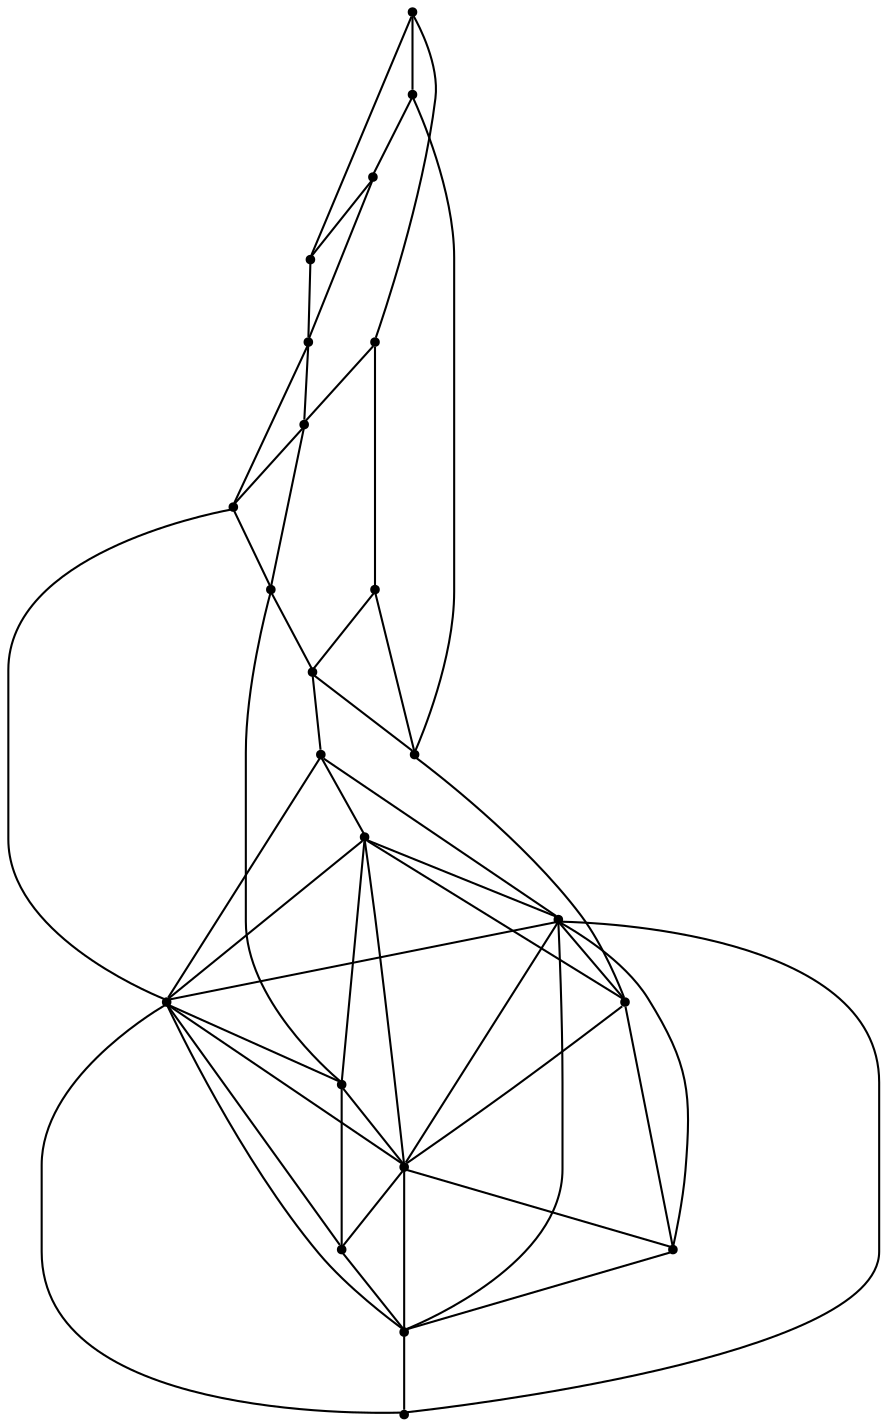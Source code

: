graph {
  node [shape=point,comment="{\"directed\":false,\"doi\":\"10.4230/LIPIcs.GD.2024.19\",\"figure\":\"1\"}"]

  v0 [pos="1579.8909938832167,2615.427049484946"]
  v1 [pos="1857.7434765854657,2476.5340615716304"]
  v2 [pos="1579.8909938832167,2337.6410736583157"]
  v3 [pos="1788.2803241120016,2476.534061571631"]
  v4 [pos="1579.8909938832167,2476.5340615716304"]
  v5 [pos="1649.3541463566808,2407.0875676149735"]
  v6 [pos="1649.3541463566808,2545.9805555282887"]
  v7 [pos="1510.4278414097525,2407.0875676149735"]
  v8 [pos="1371.5015364628243,2476.534061571631"]
  v9 [pos="1510.4278414097525,2545.9805555282887"]
  v10 [pos="1302.0385111809676,2476.5340615716304"]
  v11 [pos="919.9913315664244,2407.087567614973"]
  v12 [pos="919.9913315664244,2476.534061571631"]
  v13 [pos="850.528242688764,2545.9805555282887"]
  v14 [pos="850.528242688764,2476.534061571631"]
  v15 [pos="711.6019377418357,2545.9805555282883"]
  v16 [pos="781.0650902152998,2337.6410736583157"]
  v17 [pos="781.0650902152997,2407.087567614973"]
  v18 [pos="781.0650902152998,2476.534061571631"]
  v19 [pos="711.6019377418357,2476.534061571631"]
  v20 [pos="572.6756963907113,2476.534061571631"]
  v21 [pos="642.1388488641753,2407.0875676149735"]
  v22 [pos="642.1388488641753,2476.5340615716304"]

  v0 -- v2 [id="-1",pos="1579.8909938832167,2615.427049484946 1927.2067244526352,2545.9805555282887 1927.2067244526352,2545.9805555282887 1927.2067244526352,2545.9805555282887 1927.2067244526352,2407.087567614973 1927.2067244526352,2407.087567614973 1927.2067244526352,2407.087567614973 1579.8909938832167,2337.6410736583157 1579.8909938832167,2337.6410736583157 1579.8909938832167,2337.6410736583157"]
  v15 -- v13 [id="-3",pos="711.6019377418357,2545.9805555282883 850.528242688764,2545.9805555282887 850.528242688764,2545.9805555282887 850.528242688764,2545.9805555282887"]
  v13 -- v9 [id="-4",pos="850.528242688764,2545.9805555282887 1510.4278414097525,2545.9805555282887 1510.4278414097525,2545.9805555282887 1510.4278414097525,2545.9805555282887"]
  v9 -- v6 [id="-5",pos="1510.4278414097525,2545.9805555282887 1649.3541463566808,2545.9805555282887 1649.3541463566808,2545.9805555282887 1649.3541463566808,2545.9805555282887"]
  v20 -- v22 [id="-8",pos="572.6756963907113,2476.534061571631 642.1388488641753,2476.5340615716304 642.1388488641753,2476.5340615716304 642.1388488641753,2476.5340615716304"]
  v22 -- v19 [id="-9",pos="642.1388488641753,2476.5340615716304 711.6019377418357,2476.534061571631 711.6019377418357,2476.534061571631 711.6019377418357,2476.534061571631"]
  v19 -- v18 [id="-10",pos="711.6019377418357,2476.534061571631 781.0650902152998,2476.534061571631 781.0650902152998,2476.534061571631 781.0650902152998,2476.534061571631"]
  v18 -- v14 [id="-11",pos="781.0650902152998,2476.534061571631 850.528242688764,2476.534061571631 850.528242688764,2476.534061571631 850.528242688764,2476.534061571631"]
  v14 -- v12 [id="-12",pos="850.528242688764,2476.534061571631 919.9913315664244,2476.534061571631 919.9913315664244,2476.534061571631 919.9913315664244,2476.534061571631"]
  v12 -- v10 [id="-13",pos="919.9913315664244,2476.534061571631 1302.0385111809676,2476.5340615716304 1302.0385111809676,2476.5340615716304 1302.0385111809676,2476.5340615716304"]
  v10 -- v8 [id="-14",pos="1302.0385111809676,2476.5340615716304 1371.5015364628243,2476.534061571631 1371.5015364628243,2476.534061571631 1371.5015364628243,2476.534061571631"]
  v8 -- v4 [id="-15",pos="1371.5015364628243,2476.534061571631 1579.8909938832167,2476.5340615716304 1579.8909938832167,2476.5340615716304 1579.8909938832167,2476.5340615716304"]
  v4 -- v3 [id="-16",pos="1579.8909938832167,2476.5340615716304 1788.2803241120016,2476.534061571631 1788.2803241120016,2476.534061571631 1788.2803241120016,2476.534061571631"]
  v3 -- v1 [id="-17",pos="1788.2803241120016,2476.534061571631 1857.7434765854657,2476.5340615716304 1857.7434765854657,2476.5340615716304 1857.7434765854657,2476.5340615716304"]
  v21 -- v17 [id="-20",pos="642.1388488641753,2407.0875676149735 781.0650902152997,2407.087567614973 781.0650902152997,2407.087567614973 781.0650902152997,2407.087567614973"]
  v17 -- v11 [id="-21",pos="781.0650902152997,2407.087567614973 919.9913315664244,2407.087567614973 919.9913315664244,2407.087567614973 919.9913315664244,2407.087567614973"]
  v11 -- v7 [id="-22",pos="919.9913315664244,2407.087567614973 1510.4278414097525,2407.0875676149735 1510.4278414097525,2407.0875676149735 1510.4278414097525,2407.0875676149735"]
  v7 -- v5 [id="-23",pos="1510.4278414097525,2407.0875676149735 1649.3541463566808,2407.0875676149735 1649.3541463566808,2407.0875676149735 1649.3541463566808,2407.0875676149735"]
  v16 -- v2 [id="-26",pos="781.0650902152998,2337.6410736583157 1579.8909938832167,2337.6410736583157 1579.8909938832167,2337.6410736583157 1579.8909938832167,2337.6410736583157"]
  v20 -- v21 [id="-28",pos="572.6756963907113,2476.534061571631 642.1388488641753,2407.0875676149735 642.1388488641753,2407.0875676149735 642.1388488641753,2407.0875676149735"]
  v22 -- v21 [id="-30",pos="642.1388488641753,2476.5340615716304 642.1388488641753,2407.0875676149735 642.1388488641753,2407.0875676149735 642.1388488641753,2407.0875676149735"]
  v21 -- v16 [id="-32",pos="642.1388488641753,2407.0875676149735 781.0650902152998,2337.6410736583157 781.0650902152998,2337.6410736583157 781.0650902152998,2337.6410736583157"]
  v15 -- v20 [id="-33",pos="711.6019377418357,2545.9805555282883 572.6756963907113,2476.534061571631 572.6756963907113,2476.534061571631 572.6756963907113,2476.534061571631"]
  v19 -- v15 [id="-34",pos="711.6019377418357,2476.534061571631 711.6019377418357,2545.9805555282883 711.6019377418357,2545.9805555282883 711.6019377418357,2545.9805555282883"]
  v18 -- v17 [id="-36",pos="781.0650902152998,2476.534061571631 781.0650902152997,2407.087567614973 781.0650902152997,2407.087567614973 781.0650902152997,2407.087567614973"]
  v17 -- v16 [id="-38",pos="781.0650902152997,2407.087567614973 781.0650902152998,2337.6410736583157 781.0650902152998,2337.6410736583157 781.0650902152998,2337.6410736583157"]
  v16 -- v11 [id="-40",pos="781.0650902152998,2337.6410736583157 919.9913315664244,2407.087567614973 919.9913315664244,2407.087567614973 919.9913315664244,2407.087567614973"]
  v14 -- v13 [id="-42",pos="850.528242688764,2476.534061571631 850.528242688764,2545.9805555282887 850.528242688764,2545.9805555282887 850.528242688764,2545.9805555282887"]
  v12 -- v13 [id="-44",pos="919.9913315664244,2476.534061571631 850.528242688764,2545.9805555282887 850.528242688764,2545.9805555282887 850.528242688764,2545.9805555282887"]
  v11 -- v12 [id="-45",pos="919.9913315664244,2407.087567614973 919.9913315664244,2476.534061571631 919.9913315664244,2476.534061571631 919.9913315664244,2476.534061571631"]
  v10 -- v2 [id="-46",pos="1302.0385111809676,2476.5340615716304 1302.0384793830658,2407.087567614973 1302.0384793830658,2407.087567614973 1302.0384793830658,2407.087567614973 1579.8909938832167,2337.6410736583157 1579.8909938832167,2337.6410736583157 1579.8909938832167,2337.6410736583157"]
  v10 -- v0 [id="-47",pos="1302.0385111809676,2476.5340615716304 1302.0386065746732,2545.9805555282887 1302.0386065746732,2545.9805555282887 1302.0386065746732,2545.9805555282887 1579.8909938832167,2615.427049484946 1579.8909938832167,2615.427049484946 1579.8909938832167,2615.427049484946"]
  v8 -- v0 [id="-48",pos="1371.5015364628243,2476.534061571631 1440.964784329994,2545.9805555282887 1440.964784329994,2545.9805555282887 1440.964784329994,2545.9805555282887 1579.8909938832167,2615.427049484946 1579.8909938832167,2615.427049484946 1579.8909938832167,2615.427049484946"]
  v8 -- v2 [id="-49",pos="1371.5015364628243,2476.534061571631 1440.964784329994,2407.087567614973 1440.964784329994,2407.087567614973 1440.964784329994,2407.087567614973 1579.8909938832167,2337.6410736583157 1579.8909938832167,2337.6410736583157 1579.8909938832167,2337.6410736583157"]
  v8 -- v9 [id="-51",pos="1371.5015364628243,2476.534061571631 1510.4278414097525,2545.9805555282887 1510.4278414097525,2545.9805555282887 1510.4278414097525,2545.9805555282887"]
  v9 -- v4 [id="-52",pos="1510.4278414097525,2545.9805555282887 1579.8909938832167,2476.5340615716304 1579.8909938832167,2476.5340615716304 1579.8909938832167,2476.5340615716304"]
  v7 -- v4 [id="-53",pos="1510.4278414097525,2407.0875676149735 1579.8909938832167,2476.5340615716304 1579.8909938832167,2476.5340615716304 1579.8909938832167,2476.5340615716304"]
  v0 -- v6 [id="-54",pos="1579.8909938832167,2615.427049484946 1649.3541463566808,2545.9805555282887 1649.3541463566808,2545.9805555282887 1649.3541463566808,2545.9805555282887"]
  v0 -- v9 [id="-55",pos="1579.8909938832167,2615.427049484946 1510.4278414097525,2545.9805555282887 1510.4278414097525,2545.9805555282887 1510.4278414097525,2545.9805555282887"]
  v0 -- v3 [id="-56",pos="1579.8909938832167,2615.427049484946 1718.8173942238502,2545.9805555282887 1718.8173942238502,2545.9805555282887 1718.8173942238502,2545.9805555282887 1788.2803241120016,2476.534061571631 1788.2803241120016,2476.534061571631 1788.2803241120016,2476.534061571631"]
  v0 -- v4 [id="-57",pos="1579.8909938832167,2615.427049484946 1579.8909938832167,2476.5340615716304 1579.8909938832167,2476.5340615716304 1579.8909938832167,2476.5340615716304"]
  v4 -- v6 [id="-58",pos="1579.8909938832167,2476.5340615716304 1649.3541463566808,2545.9805555282887 1649.3541463566808,2545.9805555282887 1649.3541463566808,2545.9805555282887"]
  v4 -- v5 [id="-60",pos="1579.8909938832167,2476.5340615716304 1649.3541463566808,2407.0875676149735 1649.3541463566808,2407.0875676149735 1649.3541463566808,2407.0875676149735"]
  v2 -- v5 [id="-61",pos="1579.8909938832167,2337.6410736583157 1649.3541463566808,2407.0875676149735 1649.3541463566808,2407.0875676149735 1649.3541463566808,2407.0875676149735"]
  v2 -- v4 [id="-62",pos="1579.8909938832167,2337.6410736583157 1579.8909938832167,2476.5340615716304 1579.8909938832167,2476.5340615716304 1579.8909938832167,2476.5340615716304"]
  v2 -- v7 [id="-63",pos="1579.8909938832167,2337.6410736583157 1510.4278414097525,2407.0875676149735 1510.4278414097525,2407.0875676149735 1510.4278414097525,2407.0875676149735"]
  v6 -- v3 [id="-65",pos="1649.3541463566808,2545.9805555282887 1788.2803241120016,2476.534061571631 1788.2803241120016,2476.534061571631 1788.2803241120016,2476.534061571631"]
  v5 -- v3 [id="-66",pos="1649.3541463566808,2407.0875676149735 1788.2803241120016,2476.534061571631 1788.2803241120016,2476.534061571631 1788.2803241120016,2476.534061571631"]
  v2 -- v3 [id="-67",pos="1579.8909938832167,2337.6410736583157 1718.8172670322429,2407.087567614973 1718.8172670322429,2407.087567614973 1718.8172670322429,2407.087567614973 1788.2803241120016,2476.534061571631 1788.2803241120016,2476.534061571631 1788.2803241120016,2476.534061571631"]
  v8 -- v7 [id="-68",pos="1371.5015364628243,2476.534061571631 1510.4278414097525,2407.0875676149735 1510.4278414097525,2407.0875676149735 1510.4278414097525,2407.0875676149735"]
  v0 -- v1 [id="-69",pos="1579.8909938832167,2615.427049484946 1788.280419505707,2545.9805555282887 1788.280419505707,2545.9805555282887 1788.280419505707,2545.9805555282887 1857.7434765854657,2476.5340615716304 1857.7434765854657,2476.5340615716304 1857.7434765854657,2476.5340615716304"]
  v2 -- v1 [id="-71",pos="1579.8909938832167,2337.6410736583157 1788.280419505707,2407.087567614973 1788.280419505707,2407.087567614973 1788.280419505707,2407.087567614973 1857.7434765854657,2476.5340615716304 1857.7434765854657,2476.5340615716304 1857.7434765854657,2476.5340615716304"]
}